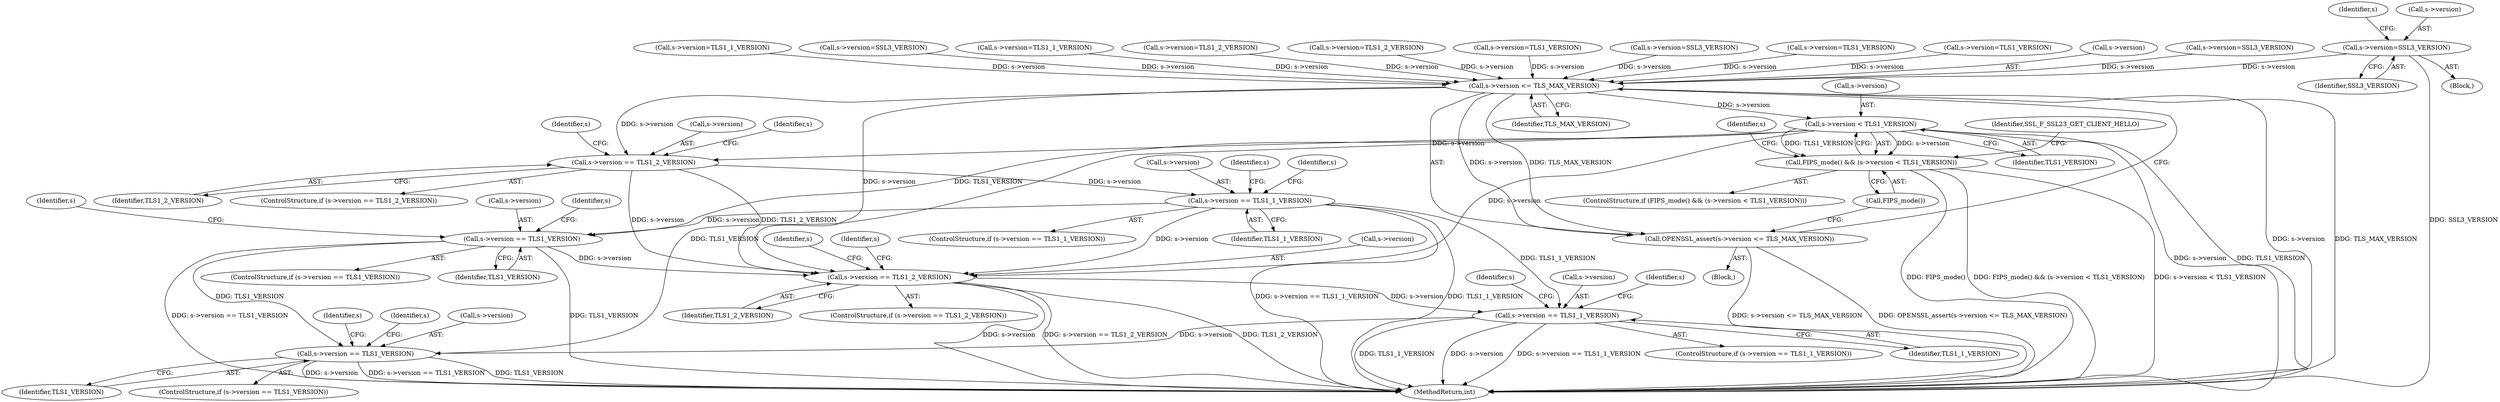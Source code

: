 digraph "0_openssl_26a59d9b46574e457870197dffa802871b4c8fc7_0@pointer" {
"1000373" [label="(Call,s->version=SSL3_VERSION)"];
"1000687" [label="(Call,s->version <= TLS_MAX_VERSION)"];
"1000686" [label="(Call,OPENSSL_assert(s->version <= TLS_MAX_VERSION))"];
"1000695" [label="(Call,s->version < TLS1_VERSION)"];
"1000693" [label="(Call,FIPS_mode() && (s->version < TLS1_VERSION))"];
"1001164" [label="(Call,s->version == TLS1_2_VERSION)"];
"1001176" [label="(Call,s->version == TLS1_1_VERSION)"];
"1001188" [label="(Call,s->version == TLS1_VERSION)"];
"1001212" [label="(Call,s->version == TLS1_2_VERSION)"];
"1001224" [label="(Call,s->version == TLS1_1_VERSION)"];
"1001236" [label="(Call,s->version == TLS1_VERSION)"];
"1000708" [label="(Identifier,s)"];
"1001213" [label="(Call,s->version)"];
"1001240" [label="(Identifier,TLS1_VERSION)"];
"1001206" [label="(Identifier,s)"];
"1000695" [label="(Call,s->version < TLS1_VERSION)"];
"1000687" [label="(Call,s->version <= TLS_MAX_VERSION)"];
"1000691" [label="(Identifier,TLS_MAX_VERSION)"];
"1001180" [label="(Identifier,TLS1_1_VERSION)"];
"1000621" [label="(Call,s->version=TLS1_VERSION)"];
"1001228" [label="(Identifier,TLS1_1_VERSION)"];
"1000377" [label="(Identifier,SSL3_VERSION)"];
"1001171" [label="(Identifier,s)"];
"1000354" [label="(Call,s->version=TLS1_VERSION)"];
"1000688" [label="(Call,s->version)"];
"1001243" [label="(Identifier,s)"];
"1001190" [label="(Identifier,s)"];
"1000604" [label="(Call,s->version=SSL3_VERSION)"];
"1000373" [label="(Call,s->version=SSL3_VERSION)"];
"1000335" [label="(Call,s->version=TLS1_1_VERSION)"];
"1000404" [label="(Call,s->version=SSL3_VERSION)"];
"1000696" [label="(Call,s->version)"];
"1001236" [label="(Call,s->version == TLS1_VERSION)"];
"1001188" [label="(Call,s->version == TLS1_VERSION)"];
"1000693" [label="(Call,FIPS_mode() && (s->version < TLS1_VERSION))"];
"1001176" [label="(Call,s->version == TLS1_1_VERSION)"];
"1001226" [label="(Identifier,s)"];
"1001225" [label="(Call,s->version)"];
"1001219" [label="(Identifier,s)"];
"1000552" [label="(Call,s->version=TLS1_1_VERSION)"];
"1000310" [label="(Call,s->version=TLS1_2_VERSION)"];
"1001235" [label="(ControlStructure,if (s->version == TLS1_VERSION))"];
"1001223" [label="(ControlStructure,if (s->version == TLS1_1_VERSION))"];
"1000694" [label="(Call,FIPS_mode())"];
"1001212" [label="(Call,s->version == TLS1_2_VERSION)"];
"1000380" [label="(Identifier,s)"];
"1001168" [label="(Identifier,TLS1_2_VERSION)"];
"1001237" [label="(Call,s->version)"];
"1001238" [label="(Identifier,s)"];
"1001197" [label="(Identifier,s)"];
"1001164" [label="(Call,s->version == TLS1_2_VERSION)"];
"1001178" [label="(Identifier,s)"];
"1000702" [label="(Identifier,SSL_F_SSL23_GET_CLIENT_HELLO)"];
"1001183" [label="(Identifier,s)"];
"1001165" [label="(Call,s->version)"];
"1000686" [label="(Call,OPENSSL_assert(s->version <= TLS_MAX_VERSION))"];
"1000529" [label="(Call,s->version=TLS1_2_VERSION)"];
"1000569" [label="(Call,s->version=TLS1_VERSION)"];
"1000586" [label="(Call,s->version=SSL3_VERSION)"];
"1001249" [label="(Identifier,s)"];
"1001224" [label="(Call,s->version == TLS1_1_VERSION)"];
"1001189" [label="(Call,s->version)"];
"1001274" [label="(MethodReturn,int)"];
"1001211" [label="(ControlStructure,if (s->version == TLS1_2_VERSION))"];
"1001216" [label="(Identifier,TLS1_2_VERSION)"];
"1001231" [label="(Identifier,s)"];
"1001187" [label="(ControlStructure,if (s->version == TLS1_VERSION))"];
"1000692" [label="(ControlStructure,if (FIPS_mode() && (s->version < TLS1_VERSION)))"];
"1000699" [label="(Identifier,TLS1_VERSION)"];
"1001177" [label="(Call,s->version)"];
"1001163" [label="(ControlStructure,if (s->version == TLS1_2_VERSION))"];
"1001175" [label="(ControlStructure,if (s->version == TLS1_1_VERSION))"];
"1000147" [label="(Block,)"];
"1000372" [label="(Block,)"];
"1001192" [label="(Identifier,TLS1_VERSION)"];
"1000374" [label="(Call,s->version)"];
"1000373" -> "1000372"  [label="AST: "];
"1000373" -> "1000377"  [label="CFG: "];
"1000374" -> "1000373"  [label="AST: "];
"1000377" -> "1000373"  [label="AST: "];
"1000380" -> "1000373"  [label="CFG: "];
"1000373" -> "1001274"  [label="DDG: SSL3_VERSION"];
"1000373" -> "1000687"  [label="DDG: s->version"];
"1000687" -> "1000686"  [label="AST: "];
"1000687" -> "1000691"  [label="CFG: "];
"1000688" -> "1000687"  [label="AST: "];
"1000691" -> "1000687"  [label="AST: "];
"1000686" -> "1000687"  [label="CFG: "];
"1000687" -> "1001274"  [label="DDG: s->version"];
"1000687" -> "1001274"  [label="DDG: TLS_MAX_VERSION"];
"1000687" -> "1000686"  [label="DDG: s->version"];
"1000687" -> "1000686"  [label="DDG: TLS_MAX_VERSION"];
"1000335" -> "1000687"  [label="DDG: s->version"];
"1000404" -> "1000687"  [label="DDG: s->version"];
"1000310" -> "1000687"  [label="DDG: s->version"];
"1000586" -> "1000687"  [label="DDG: s->version"];
"1000529" -> "1000687"  [label="DDG: s->version"];
"1000604" -> "1000687"  [label="DDG: s->version"];
"1000569" -> "1000687"  [label="DDG: s->version"];
"1000354" -> "1000687"  [label="DDG: s->version"];
"1000552" -> "1000687"  [label="DDG: s->version"];
"1000621" -> "1000687"  [label="DDG: s->version"];
"1000687" -> "1000695"  [label="DDG: s->version"];
"1000687" -> "1001164"  [label="DDG: s->version"];
"1000687" -> "1001212"  [label="DDG: s->version"];
"1000686" -> "1000147"  [label="AST: "];
"1000694" -> "1000686"  [label="CFG: "];
"1000686" -> "1001274"  [label="DDG: s->version <= TLS_MAX_VERSION"];
"1000686" -> "1001274"  [label="DDG: OPENSSL_assert(s->version <= TLS_MAX_VERSION)"];
"1000695" -> "1000693"  [label="AST: "];
"1000695" -> "1000699"  [label="CFG: "];
"1000696" -> "1000695"  [label="AST: "];
"1000699" -> "1000695"  [label="AST: "];
"1000693" -> "1000695"  [label="CFG: "];
"1000695" -> "1001274"  [label="DDG: s->version"];
"1000695" -> "1001274"  [label="DDG: TLS1_VERSION"];
"1000695" -> "1000693"  [label="DDG: s->version"];
"1000695" -> "1000693"  [label="DDG: TLS1_VERSION"];
"1000695" -> "1001164"  [label="DDG: s->version"];
"1000695" -> "1001188"  [label="DDG: TLS1_VERSION"];
"1000695" -> "1001212"  [label="DDG: s->version"];
"1000695" -> "1001236"  [label="DDG: TLS1_VERSION"];
"1000693" -> "1000692"  [label="AST: "];
"1000693" -> "1000694"  [label="CFG: "];
"1000694" -> "1000693"  [label="AST: "];
"1000702" -> "1000693"  [label="CFG: "];
"1000708" -> "1000693"  [label="CFG: "];
"1000693" -> "1001274"  [label="DDG: FIPS_mode() && (s->version < TLS1_VERSION)"];
"1000693" -> "1001274"  [label="DDG: s->version < TLS1_VERSION"];
"1000693" -> "1001274"  [label="DDG: FIPS_mode()"];
"1001164" -> "1001163"  [label="AST: "];
"1001164" -> "1001168"  [label="CFG: "];
"1001165" -> "1001164"  [label="AST: "];
"1001168" -> "1001164"  [label="AST: "];
"1001171" -> "1001164"  [label="CFG: "];
"1001178" -> "1001164"  [label="CFG: "];
"1001164" -> "1001176"  [label="DDG: s->version"];
"1001164" -> "1001212"  [label="DDG: s->version"];
"1001164" -> "1001212"  [label="DDG: TLS1_2_VERSION"];
"1001176" -> "1001175"  [label="AST: "];
"1001176" -> "1001180"  [label="CFG: "];
"1001177" -> "1001176"  [label="AST: "];
"1001180" -> "1001176"  [label="AST: "];
"1001183" -> "1001176"  [label="CFG: "];
"1001190" -> "1001176"  [label="CFG: "];
"1001176" -> "1001274"  [label="DDG: s->version == TLS1_1_VERSION"];
"1001176" -> "1001274"  [label="DDG: TLS1_1_VERSION"];
"1001176" -> "1001188"  [label="DDG: s->version"];
"1001176" -> "1001212"  [label="DDG: s->version"];
"1001176" -> "1001224"  [label="DDG: TLS1_1_VERSION"];
"1001188" -> "1001187"  [label="AST: "];
"1001188" -> "1001192"  [label="CFG: "];
"1001189" -> "1001188"  [label="AST: "];
"1001192" -> "1001188"  [label="AST: "];
"1001197" -> "1001188"  [label="CFG: "];
"1001206" -> "1001188"  [label="CFG: "];
"1001188" -> "1001274"  [label="DDG: TLS1_VERSION"];
"1001188" -> "1001274"  [label="DDG: s->version == TLS1_VERSION"];
"1001188" -> "1001212"  [label="DDG: s->version"];
"1001188" -> "1001236"  [label="DDG: TLS1_VERSION"];
"1001212" -> "1001211"  [label="AST: "];
"1001212" -> "1001216"  [label="CFG: "];
"1001213" -> "1001212"  [label="AST: "];
"1001216" -> "1001212"  [label="AST: "];
"1001219" -> "1001212"  [label="CFG: "];
"1001226" -> "1001212"  [label="CFG: "];
"1001212" -> "1001274"  [label="DDG: s->version"];
"1001212" -> "1001274"  [label="DDG: s->version == TLS1_2_VERSION"];
"1001212" -> "1001274"  [label="DDG: TLS1_2_VERSION"];
"1001212" -> "1001224"  [label="DDG: s->version"];
"1001224" -> "1001223"  [label="AST: "];
"1001224" -> "1001228"  [label="CFG: "];
"1001225" -> "1001224"  [label="AST: "];
"1001228" -> "1001224"  [label="AST: "];
"1001231" -> "1001224"  [label="CFG: "];
"1001238" -> "1001224"  [label="CFG: "];
"1001224" -> "1001274"  [label="DDG: TLS1_1_VERSION"];
"1001224" -> "1001274"  [label="DDG: s->version"];
"1001224" -> "1001274"  [label="DDG: s->version == TLS1_1_VERSION"];
"1001224" -> "1001236"  [label="DDG: s->version"];
"1001236" -> "1001235"  [label="AST: "];
"1001236" -> "1001240"  [label="CFG: "];
"1001237" -> "1001236"  [label="AST: "];
"1001240" -> "1001236"  [label="AST: "];
"1001243" -> "1001236"  [label="CFG: "];
"1001249" -> "1001236"  [label="CFG: "];
"1001236" -> "1001274"  [label="DDG: s->version"];
"1001236" -> "1001274"  [label="DDG: s->version == TLS1_VERSION"];
"1001236" -> "1001274"  [label="DDG: TLS1_VERSION"];
}

